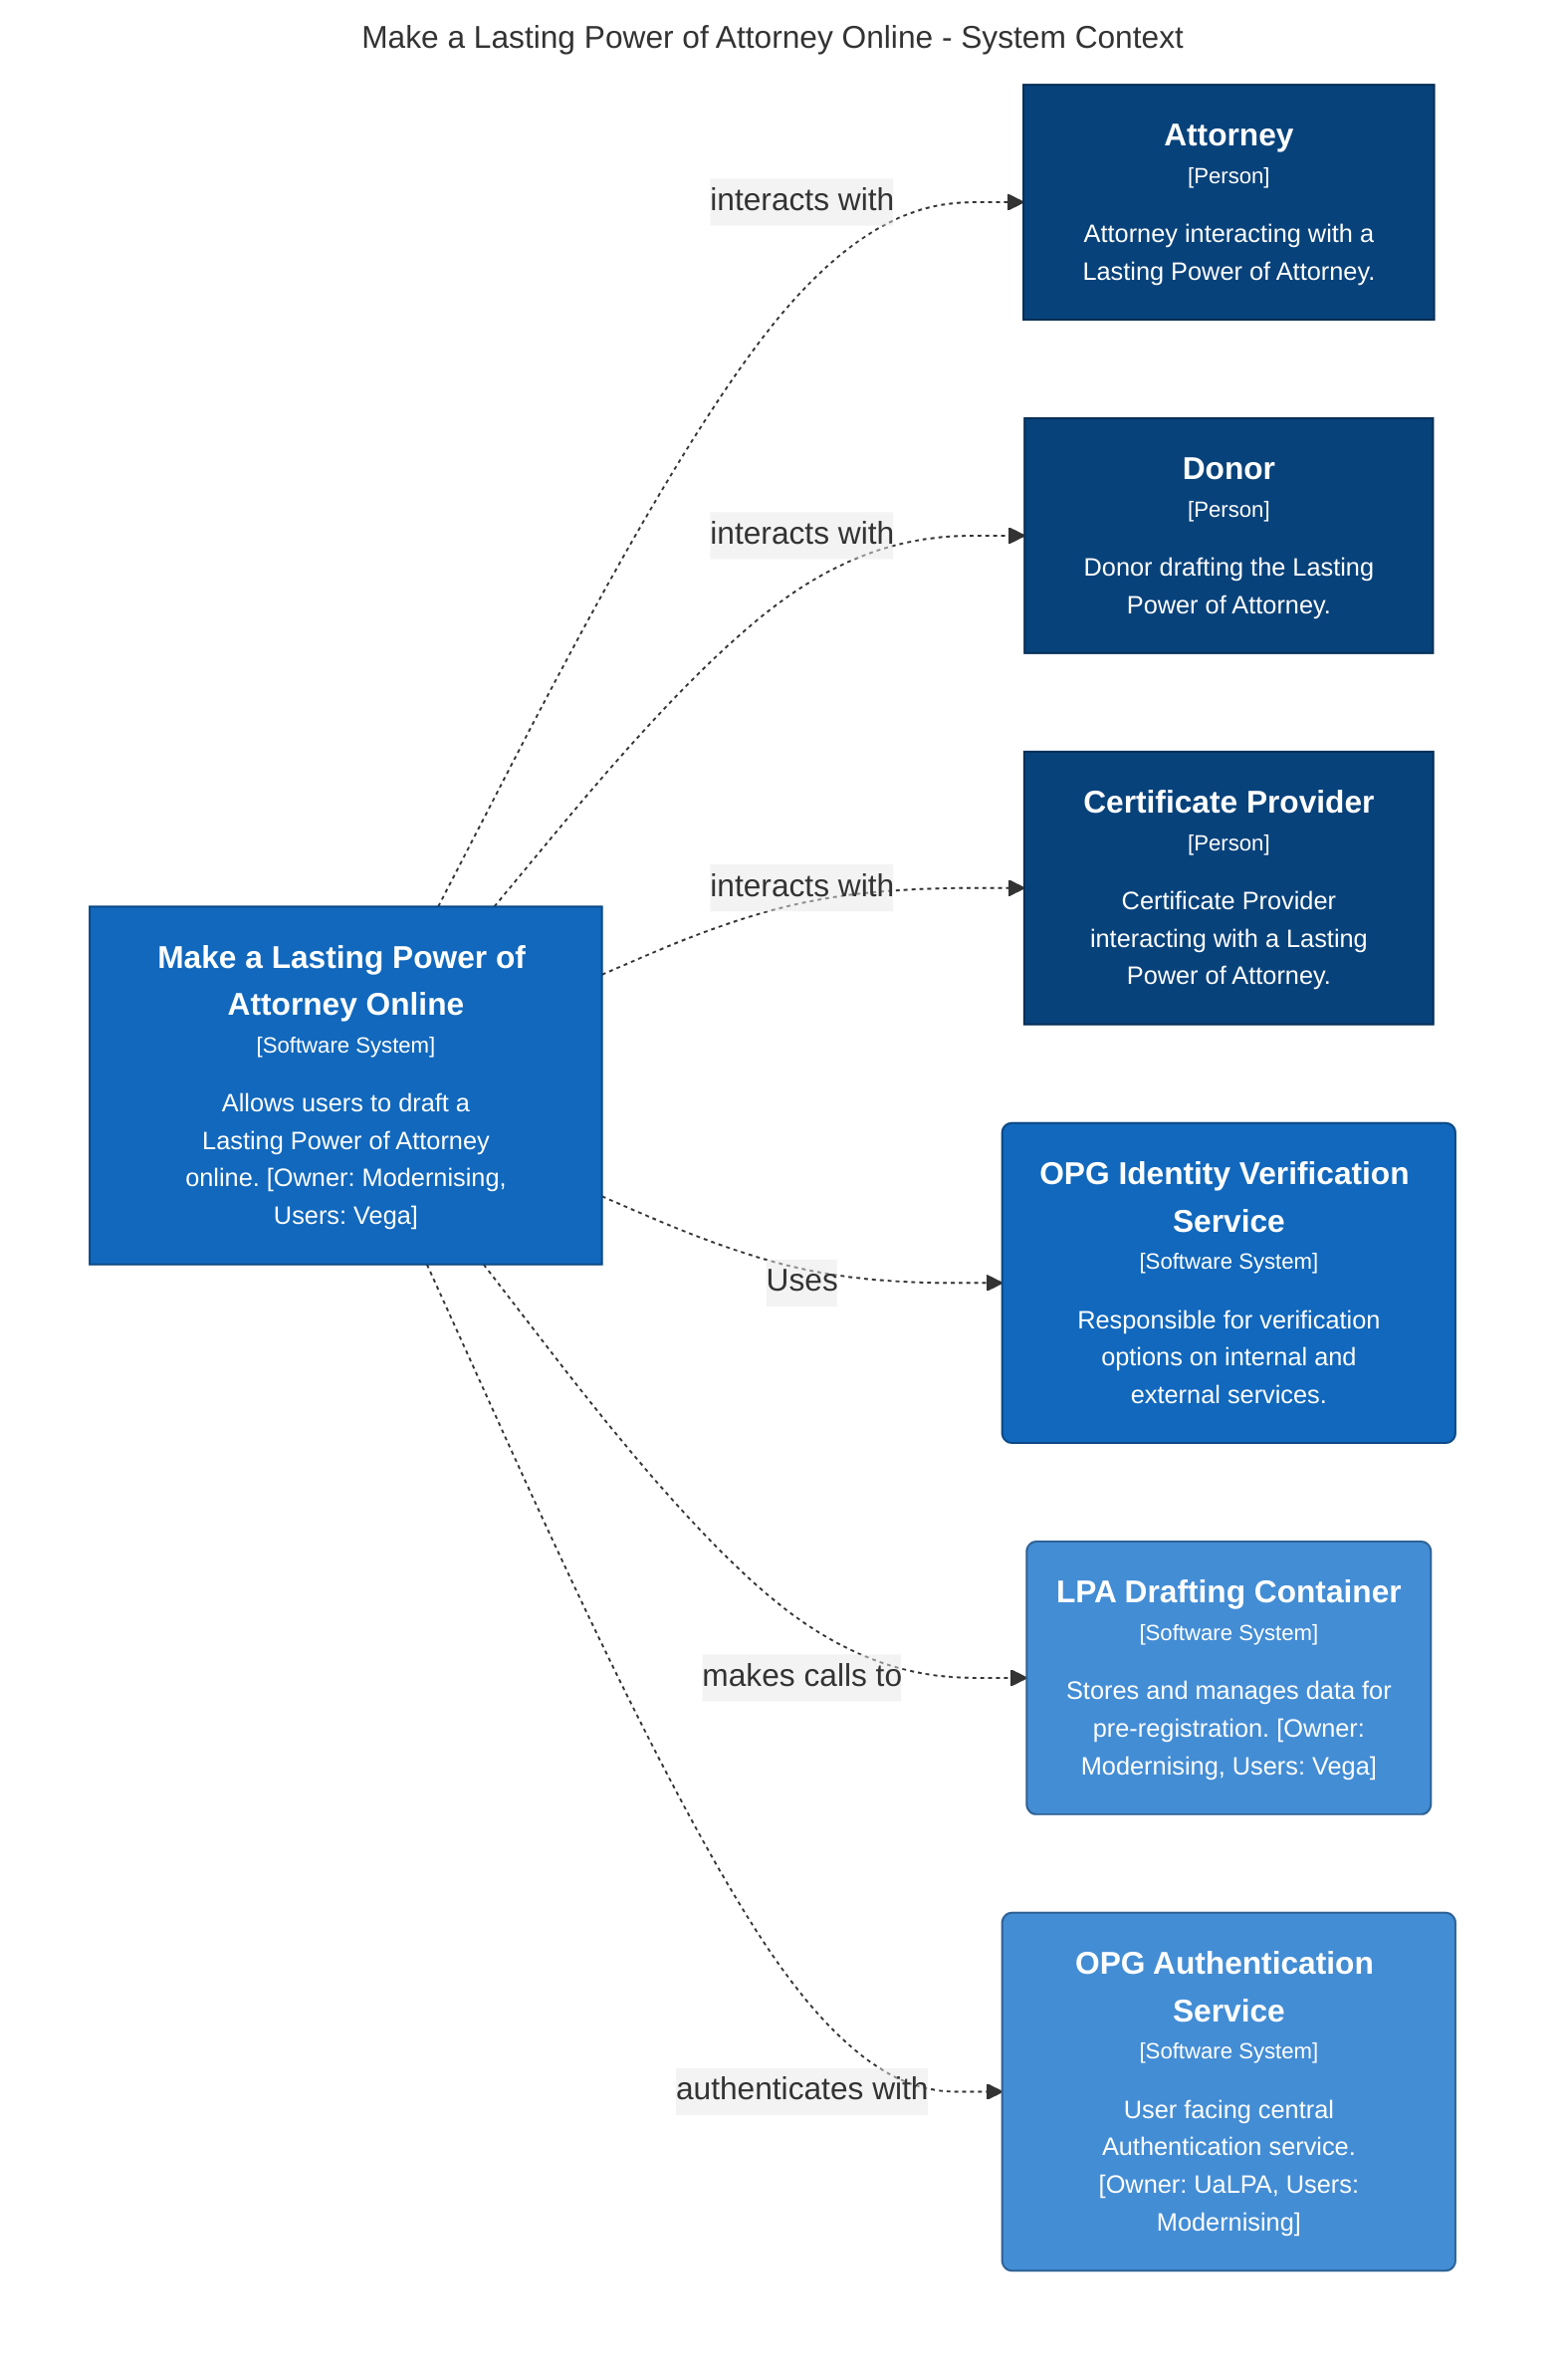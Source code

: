 graph TB
  linkStyle default fill:#ffffff

  subgraph diagram [Make a Lasting Power of Attorney Online - System Context]
    style diagram fill:#ffffff,stroke:#ffffff

    12["<div style='font-weight: bold'>Attorney</div><div style='font-size: 70%; margin-top: 0px'>[Person]</div><div style='font-size: 80%; margin-top:10px'>Attorney interacting with a<br />Lasting Power of Attorney.</div>"]
    style 12 fill:#08427b,stroke:#052e56,color:#ffffff
    13["<div style='font-weight: bold'>Donor</div><div style='font-size: 70%; margin-top: 0px'>[Person]</div><div style='font-size: 80%; margin-top:10px'>Donor drafting the Lasting<br />Power of Attorney.</div>"]
    style 13 fill:#08427b,stroke:#052e56,color:#ffffff
    14["<div style='font-weight: bold'>Certificate Provider</div><div style='font-size: 70%; margin-top: 0px'>[Person]</div><div style='font-size: 80%; margin-top:10px'>Certificate Provider<br />interacting with a Lasting<br />Power of Attorney.</div>"]
    style 14 fill:#08427b,stroke:#052e56,color:#ffffff
    17("<div style='font-weight: bold'>OPG Identity Verification Service</div><div style='font-size: 70%; margin-top: 0px'>[Software System]</div><div style='font-size: 80%; margin-top:10px'>Responsible for verification<br />options on internal and<br />external services.</div>")
    style 17 fill:#1168bd,stroke:#0b4884,color:#ffffff
    41["<div style='font-weight: bold'>Make a Lasting Power of Attorney Online</div><div style='font-size: 70%; margin-top: 0px'>[Software System]</div><div style='font-size: 80%; margin-top:10px'>Allows users to draft a<br />Lasting Power of Attorney<br />online. [Owner: Modernising,<br />Users: Vega]</div>"]
    style 41 fill:#1168bd,stroke:#0b4884,color:#ffffff
    57("<div style='font-weight: bold'>LPA Drafting Container</div><div style='font-size: 70%; margin-top: 0px'>[Software System]</div><div style='font-size: 80%; margin-top:10px'>Stores and manages data for<br />pre-registration. [Owner:<br />Modernising, Users: Vega]</div>")
    style 57 fill:#438dd5,stroke:#2e6295,color:#ffffff
    93("<div style='font-weight: bold'>OPG Authentication Service</div><div style='font-size: 70%; margin-top: 0px'>[Software System]</div><div style='font-size: 80%; margin-top:10px'>User facing central<br />Authentication service.<br />[Owner: UaLPA, Users:<br />Modernising]</div>")
    style 93 fill:#438dd5,stroke:#2e6295,color:#ffffff

    41-. "<div>authenticates with</div><div style='font-size: 70%'></div>" .->93
    41-. "<div>Uses</div><div style='font-size: 70%'></div>" .->17
    41-. "<div>interacts with</div><div style='font-size: 70%'></div>" .->13
    41-. "<div>interacts with</div><div style='font-size: 70%'></div>" .->12
    41-. "<div>interacts with</div><div style='font-size: 70%'></div>" .->14
    41-. "<div>makes calls to</div><div style='font-size: 70%'></div>" .->57
  end